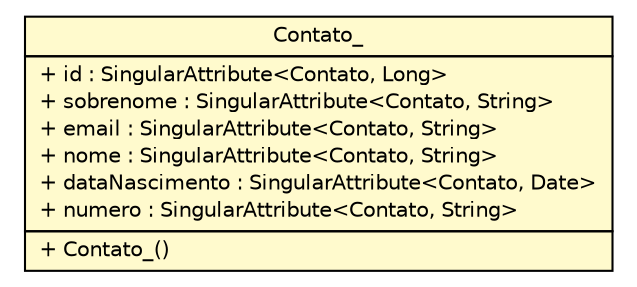 #!/usr/local/bin/dot
#
# Class diagram 
# Generated by UMLGraph version 5.1 (http://www.umlgraph.org/)
#

digraph G {
	edge [fontname="Helvetica",fontsize=10,labelfontname="Helvetica",labelfontsize=10];
	node [fontname="Helvetica",fontsize=10,shape=plaintext];
	nodesep=0.25;
	ranksep=0.5;
	// br.net.meditec.server.model.Contato_
	c6392 [label=<<table title="br.net.meditec.server.model.Contato_" border="0" cellborder="1" cellspacing="0" cellpadding="2" port="p" bgcolor="lemonChiffon" href="./Contato_.html">
		<tr><td><table border="0" cellspacing="0" cellpadding="1">
<tr><td align="center" balign="center"> Contato_ </td></tr>
		</table></td></tr>
		<tr><td><table border="0" cellspacing="0" cellpadding="1">
<tr><td align="left" balign="left"> + id : SingularAttribute&lt;Contato, Long&gt; </td></tr>
<tr><td align="left" balign="left"> + sobrenome : SingularAttribute&lt;Contato, String&gt; </td></tr>
<tr><td align="left" balign="left"> + email : SingularAttribute&lt;Contato, String&gt; </td></tr>
<tr><td align="left" balign="left"> + nome : SingularAttribute&lt;Contato, String&gt; </td></tr>
<tr><td align="left" balign="left"> + dataNascimento : SingularAttribute&lt;Contato, Date&gt; </td></tr>
<tr><td align="left" balign="left"> + numero : SingularAttribute&lt;Contato, String&gt; </td></tr>
		</table></td></tr>
		<tr><td><table border="0" cellspacing="0" cellpadding="1">
<tr><td align="left" balign="left"> + Contato_() </td></tr>
		</table></td></tr>
		</table>>, fontname="Helvetica", fontcolor="black", fontsize=10.0];
}


